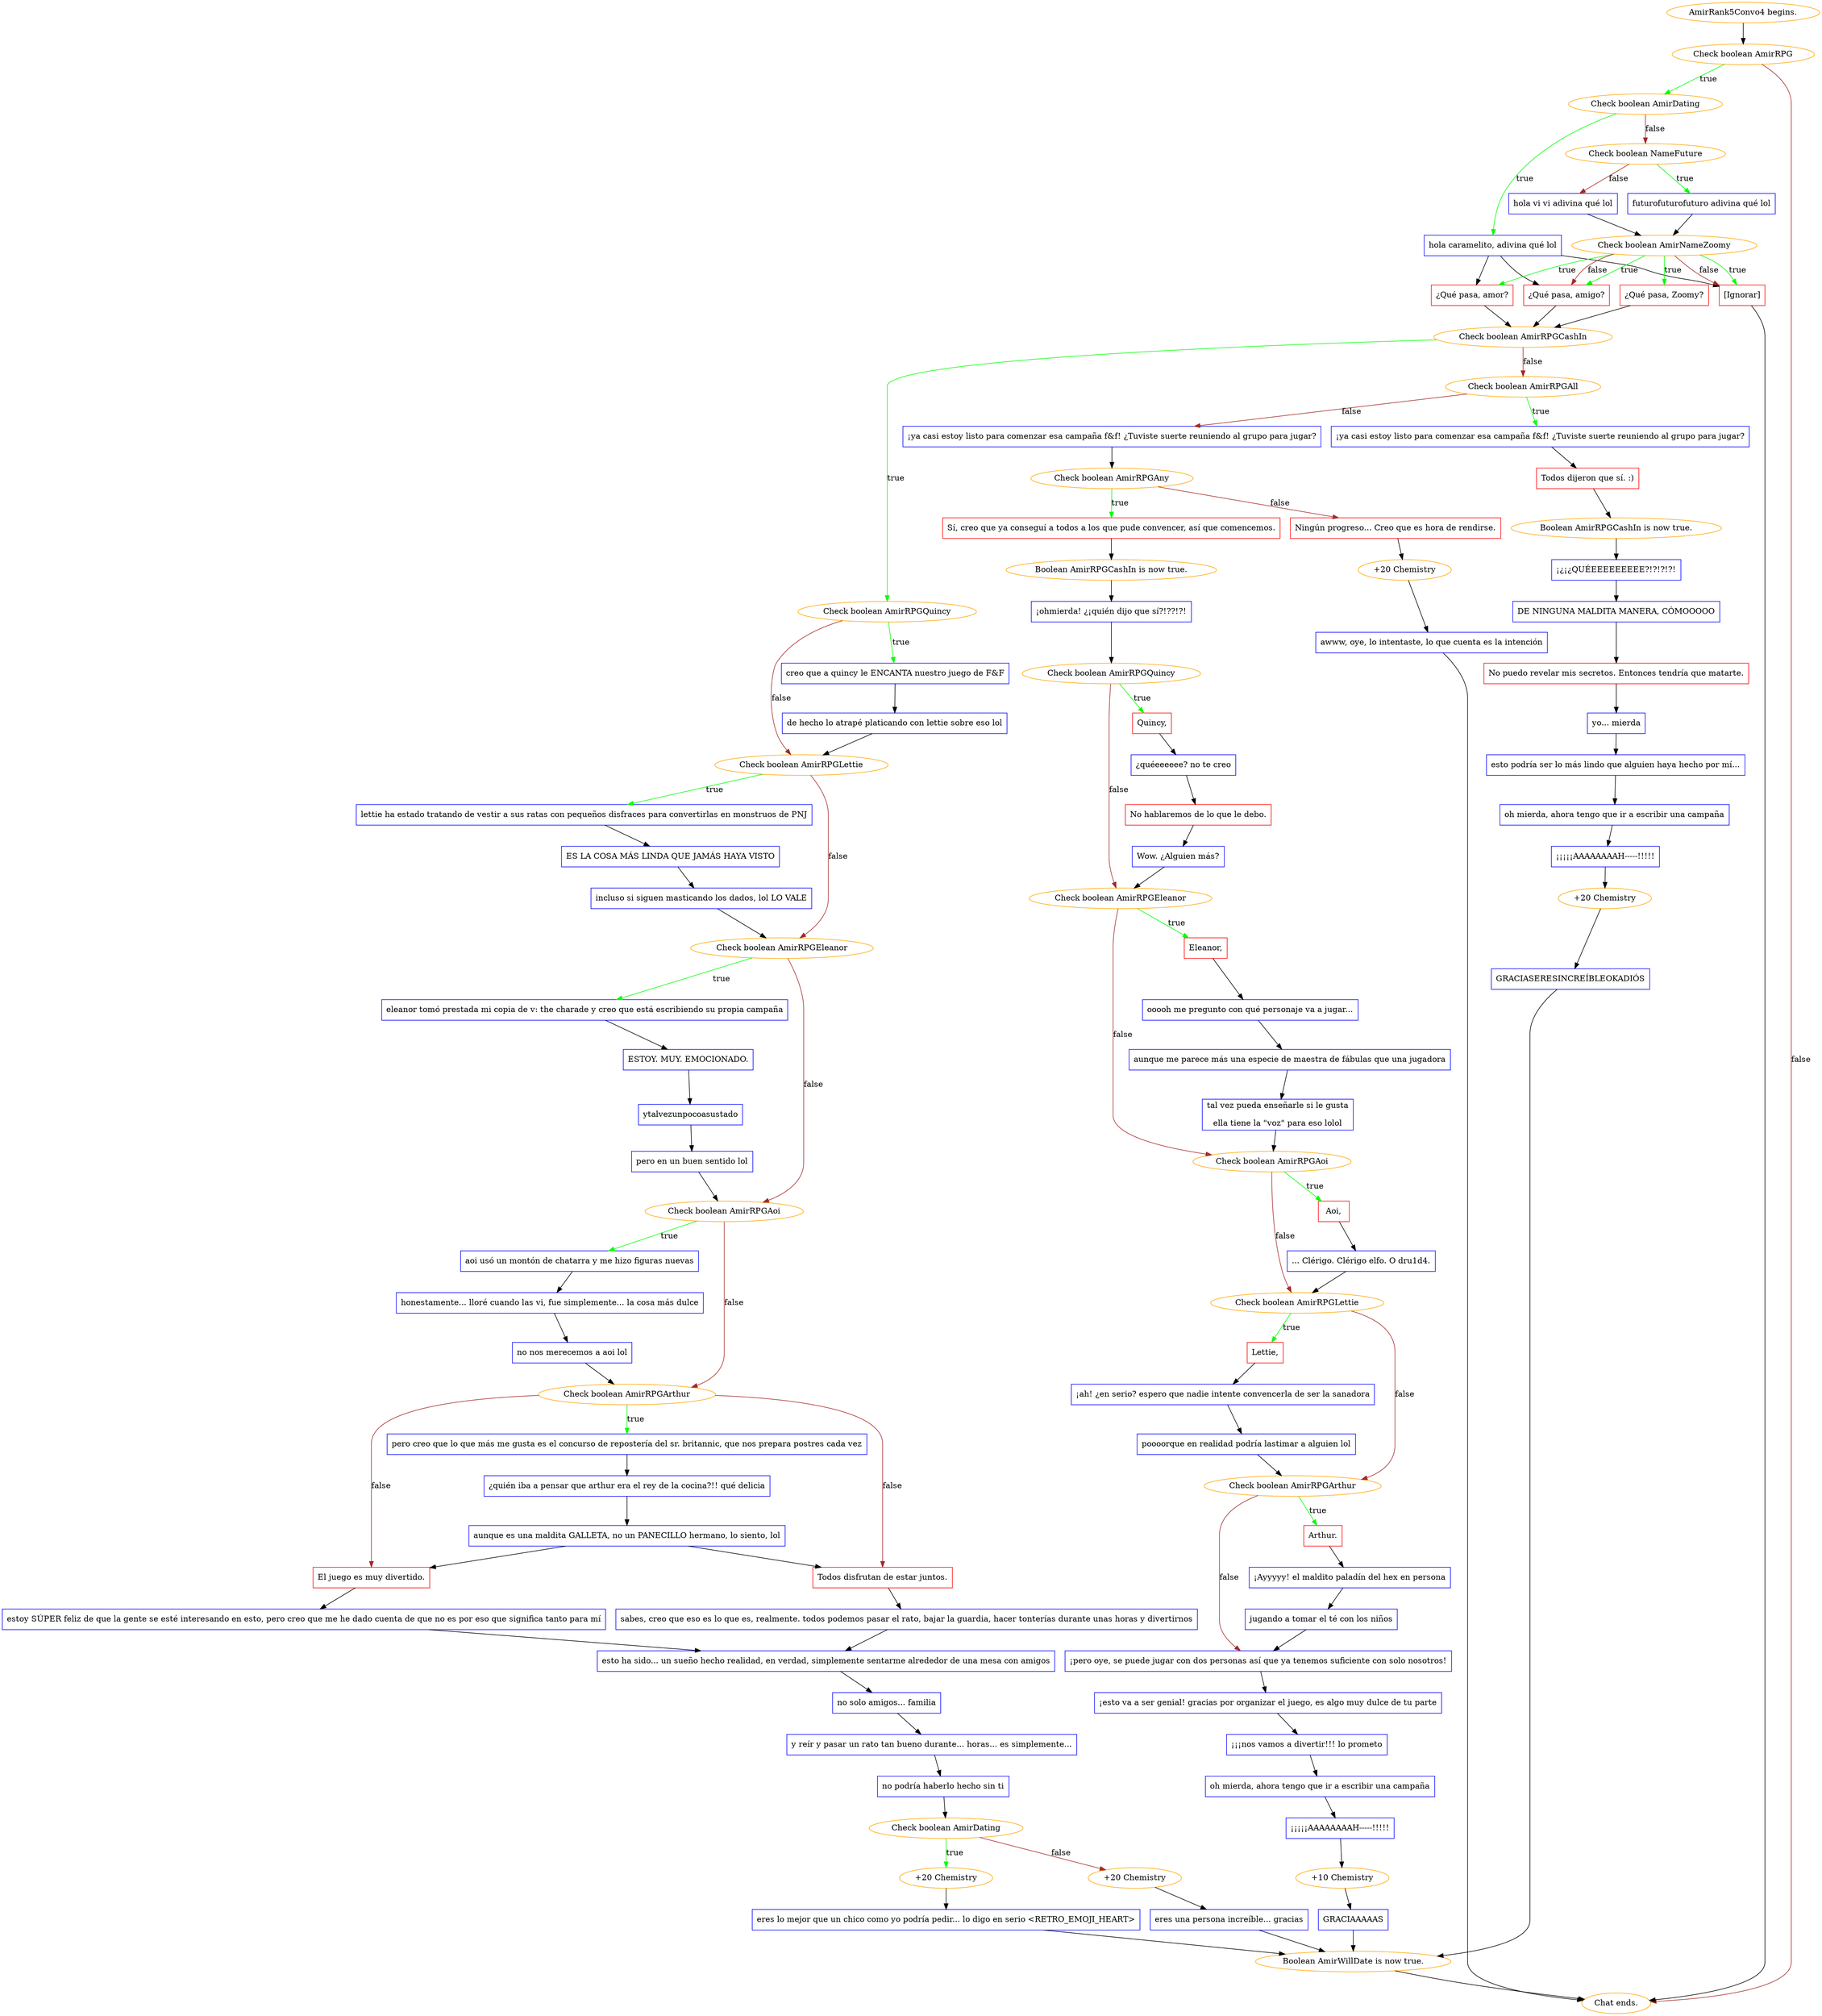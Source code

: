 digraph {
	"AmirRank5Convo4 begins." [color=orange];
		"AmirRank5Convo4 begins." -> j3858128195;
	j3858128195 [label="Check boolean AmirRPG",color=orange];
		j3858128195 -> j3476817092 [label=true,color=green];
		j3858128195 -> "Chat ends." [label=false,color=brown];
	j3476817092 [label="Check boolean AmirDating",color=orange];
		j3476817092 -> j2981425508 [label=true,color=green];
		j3476817092 -> j2625634134 [label=false,color=brown];
	"Chat ends." [color=orange];
	j2981425508 [label="hola caramelito, adivina qué lol",shape=box,color=blue];
		j2981425508 -> j1512434818;
		j2981425508 -> j1889594865;
		j2981425508 -> j984287941;
	j2625634134 [label="Check boolean NameFuture",color=orange];
		j2625634134 -> j873632997 [label=true,color=green];
		j2625634134 -> j1867283265 [label=false,color=brown];
	j1512434818 [label="¿Qué pasa, amor?",shape=box,color=red];
		j1512434818 -> j2469310741;
	j1889594865 [label="¿Qué pasa, amigo?",shape=box,color=red];
		j1889594865 -> j2469310741;
	j984287941 [label="[Ignorar]",shape=box,color=red];
		j984287941 -> "Chat ends.";
	j873632997 [label="futurofuturofuturo adivina qué lol",shape=box,color=blue];
		j873632997 -> j851589662;
	j1867283265 [label="hola vi vi adivina qué lol",shape=box,color=blue];
		j1867283265 -> j851589662;
	j2469310741 [label="Check boolean AmirRPGCashIn",color=orange];
		j2469310741 -> j829204582 [label=true,color=green];
		j2469310741 -> j2963346952 [label=false,color=brown];
	j851589662 [label="Check boolean AmirNameZoomy",color=orange];
		j851589662 -> j1512434818 [label=true,color=green];
		j851589662 -> j479987953 [label=true,color=green];
		j851589662 -> j1889594865 [label=true,color=green];
		j851589662 -> j984287941 [label=true,color=green];
		j851589662 -> j1889594865 [label=false,color=brown];
		j851589662 -> j984287941 [label=false,color=brown];
	j829204582 [label="Check boolean AmirRPGQuincy",color=orange];
		j829204582 -> j4280804145 [label=true,color=green];
		j829204582 -> j349346713 [label=false,color=brown];
	j2963346952 [label="Check boolean AmirRPGAll",color=orange];
		j2963346952 -> j3198957040 [label=true,color=green];
		j2963346952 -> j2115394864 [label=false,color=brown];
	j479987953 [label="¿Qué pasa, Zoomy?",shape=box,color=red];
		j479987953 -> j2469310741;
	j4280804145 [label="creo que a quincy le ENCANTA nuestro juego de F&F",shape=box,color=blue];
		j4280804145 -> j548031644;
	j349346713 [label="Check boolean AmirRPGLettie",color=orange];
		j349346713 -> j352349618 [label=true,color=green];
		j349346713 -> j579735831 [label=false,color=brown];
	j3198957040 [label="¡ya casi estoy listo para comenzar esa campaña f&f! ¿Tuviste suerte reuniendo al grupo para jugar?",shape=box,color=blue];
		j3198957040 -> j4014176685;
	j2115394864 [label="¡ya casi estoy listo para comenzar esa campaña f&f! ¿Tuviste suerte reuniendo al grupo para jugar?",shape=box,color=blue];
		j2115394864 -> j516058989;
	j548031644 [label="de hecho lo atrapé platicando con lettie sobre eso lol",shape=box,color=blue];
		j548031644 -> j349346713;
	j352349618 [label="lettie ha estado tratando de vestir a sus ratas con pequeños disfraces para convertirlas en monstruos de PNJ",shape=box,color=blue];
		j352349618 -> j2783904700;
	j579735831 [label="Check boolean AmirRPGEleanor",color=orange];
		j579735831 -> j2246007493 [label=true,color=green];
		j579735831 -> j1044804211 [label=false,color=brown];
	j4014176685 [label="Todos dijeron que sí. :)",shape=box,color=red];
		j4014176685 -> j1235845171;
	j516058989 [label="Check boolean AmirRPGAny",color=orange];
		j516058989 -> j1357534164 [label=true,color=green];
		j516058989 -> j1194191903 [label=false,color=brown];
	j2783904700 [label="ES LA COSA MÁS LINDA QUE JAMÁS HAYA VISTO",shape=box,color=blue];
		j2783904700 -> j2098102182;
	j2246007493 [label="eleanor tomó prestada mi copia de v: the charade y creo que está escribiendo su propia campaña",shape=box,color=blue];
		j2246007493 -> j1490142787;
	j1044804211 [label="Check boolean AmirRPGAoi",color=orange];
		j1044804211 -> j177956396 [label=true,color=green];
		j1044804211 -> j400474391 [label=false,color=brown];
	j1235845171 [label="Boolean AmirRPGCashIn is now true.",color=orange];
		j1235845171 -> j1211657640;
	j1357534164 [label="Sí, creo que ya conseguí a todos a los que pude convencer, así que comencemos.",shape=box,color=red];
		j1357534164 -> j3991886433;
	j1194191903 [label="Ningún progreso... Creo que es hora de rendirse.",shape=box,color=red];
		j1194191903 -> j4036636925;
	j2098102182 [label="incluso si siguen masticando los dados, lol LO VALE",shape=box,color=blue];
		j2098102182 -> j579735831;
	j1490142787 [label="ESTOY. MUY. EMOCIONADO.",shape=box,color=blue];
		j1490142787 -> j505806953;
	j177956396 [label="aoi usó un montón de chatarra y me hizo figuras nuevas",shape=box,color=blue];
		j177956396 -> j2378595554;
	j400474391 [label="Check boolean AmirRPGArthur",color=orange];
		j400474391 -> j1908147008 [label=true,color=green];
		j400474391 -> j742009270 [label=false,color=brown];
		j400474391 -> j1007295826 [label=false,color=brown];
	j1211657640 [label="¡¿¡¿QUÉEEEEEEEEE?!?!?!?!",shape=box,color=blue];
		j1211657640 -> j805464325;
	j3991886433 [label="Boolean AmirRPGCashIn is now true.",color=orange];
		j3991886433 -> j1799279734;
	j4036636925 [label="+20 Chemistry",color=orange];
		j4036636925 -> j60504469;
	j505806953 [label="ytalvezunpocoasustado",shape=box,color=blue];
		j505806953 -> j2805610015;
	j2378595554 [label="honestamente... lloré cuando las vi, fue simplemente... la cosa más dulce",shape=box,color=blue];
		j2378595554 -> j3193080720;
	j1908147008 [label="pero creo que lo que más me gusta es el concurso de repostería del sr. britannic, que nos prepara postres cada vez",shape=box,color=blue];
		j1908147008 -> j1368640807;
	j742009270 [label="El juego es muy divertido.",shape=box,color=red];
		j742009270 -> j2520679327;
	j1007295826 [label="Todos disfrutan de estar juntos.",shape=box,color=red];
		j1007295826 -> j2426615414;
	j805464325 [label="DE NINGUNA MALDITA MANERA, CÓMOOOOO",shape=box,color=blue];
		j805464325 -> j3619897090;
	j1799279734 [label="¡ohmierda! ¿¡quién dijo que sí?!??!?!",shape=box,color=blue];
		j1799279734 -> j1247058907;
	j60504469 [label="awww, oye, lo intentaste, lo que cuenta es la intención",shape=box,color=blue];
		j60504469 -> "Chat ends.";
	j2805610015 [label="pero en un buen sentido lol",shape=box,color=blue];
		j2805610015 -> j1044804211;
	j3193080720 [label="no nos merecemos a aoi lol",shape=box,color=blue];
		j3193080720 -> j400474391;
	j1368640807 [label="¿quién iba a pensar que arthur era el rey de la cocina?!! qué delicia",shape=box,color=blue];
		j1368640807 -> j2933885932;
	j2520679327 [label="estoy SÚPER feliz de que la gente se esté interesando en esto, pero creo que me he dado cuenta de que no es por eso que significa tanto para mí",shape=box,color=blue];
		j2520679327 -> j1193803158;
	j2426615414 [label="sabes, creo que eso es lo que es, realmente. todos podemos pasar el rato, bajar la guardia, hacer tonterías durante unas horas y divertirnos",shape=box,color=blue];
		j2426615414 -> j1193803158;
	j3619897090 [label="No puedo revelar mis secretos. Entonces tendría que matarte.",shape=box,color=red];
		j3619897090 -> j2010874405;
	j1247058907 [label="Check boolean AmirRPGQuincy",color=orange];
		j1247058907 -> j1615489526 [label=true,color=green];
		j1247058907 -> j747612989 [label=false,color=brown];
	j2933885932 [label="aunque es una maldita GALLETA, no un PANECILLO hermano, lo siento, lol",shape=box,color=blue];
		j2933885932 -> j742009270;
		j2933885932 -> j1007295826;
	j1193803158 [label="esto ha sido... un sueño hecho realidad, en verdad, simplemente sentarme alrededor de una mesa con amigos",shape=box,color=blue];
		j1193803158 -> j692942248;
	j2010874405 [label="yo... mierda",shape=box,color=blue];
		j2010874405 -> j2563171035;
	j1615489526 [label="Quincy,",shape=box,color=red];
		j1615489526 -> j3988301775;
	j747612989 [label="Check boolean AmirRPGEleanor",color=orange];
		j747612989 -> j2475338813 [label=true,color=green];
		j747612989 -> j4013696291 [label=false,color=brown];
	j692942248 [label="no solo amigos... familia",shape=box,color=blue];
		j692942248 -> j1163119141;
	j2563171035 [label="esto podría ser lo más lindo que alguien haya hecho por mí...",shape=box,color=blue];
		j2563171035 -> j2220615085;
	j3988301775 [label="¿quéeeeeee? no te creo",shape=box,color=blue];
		j3988301775 -> j3062820283;
	j2475338813 [label="Eleanor,",shape=box,color=red];
		j2475338813 -> j524222750;
	j4013696291 [label="Check boolean AmirRPGAoi",color=orange];
		j4013696291 -> j3583438762 [label=true,color=green];
		j4013696291 -> j116997806 [label=false,color=brown];
	j1163119141 [label="y reír y pasar un rato tan bueno durante... horas... es simplemente...",shape=box,color=blue];
		j1163119141 -> j3406371065;
	j2220615085 [label="oh mierda, ahora tengo que ir a escribir una campaña",shape=box,color=blue];
		j2220615085 -> j3533351623;
	j3062820283 [label="No hablaremos de lo que le debo.",shape=box,color=red];
		j3062820283 -> j2868221934;
	j524222750 [label="ooooh me pregunto con qué personaje va a jugar...",shape=box,color=blue];
		j524222750 -> j937228695;
	j3583438762 [label="Aoi,",shape=box,color=red];
		j3583438762 -> j1078150950;
	j116997806 [label="Check boolean AmirRPGLettie",color=orange];
		j116997806 -> j2471913197 [label=true,color=green];
		j116997806 -> j994198793 [label=false,color=brown];
	j3406371065 [label="no podría haberlo hecho sin ti",shape=box,color=blue];
		j3406371065 -> j3015855926;
	j3533351623 [label="¡¡¡¡¡AAAAAAAAH-----!!!!!",shape=box,color=blue];
		j3533351623 -> j3066762740;
	j2868221934 [label="Wow. ¿Alguien más?",shape=box,color=blue];
		j2868221934 -> j747612989;
	j937228695 [label="aunque me parece más una especie de maestra de fábulas que una jugadora",shape=box,color=blue];
		j937228695 -> j166283794;
	j1078150950 [label="... Clérigo. Clérigo elfo. O dru1d4.",shape=box,color=blue];
		j1078150950 -> j116997806;
	j2471913197 [label="Lettie,",shape=box,color=red];
		j2471913197 -> j250244871;
	j994198793 [label="Check boolean AmirRPGArthur",color=orange];
		j994198793 -> j1766325692 [label=true,color=green];
		j994198793 -> j1173219059 [label=false,color=brown];
	j3015855926 [label="Check boolean AmirDating",color=orange];
		j3015855926 -> j2281440032 [label=true,color=green];
		j3015855926 -> j731906855 [label=false,color=brown];
	j3066762740 [label="+20 Chemistry",color=orange];
		j3066762740 -> j3059122974;
	j166283794 [label="tal vez pueda enseñarle si le gusta
ella tiene la \"voz\" para eso lolol",shape=box,color=blue];
		j166283794 -> j4013696291;
	j250244871 [label="¡ah! ¿en serio? espero que nadie intente convencerla de ser la sanadora",shape=box,color=blue];
		j250244871 -> j2080656967;
	j1766325692 [label="Arthur.",shape=box,color=red];
		j1766325692 -> j1788945864;
	j1173219059 [label="¡pero oye, se puede jugar con dos personas así que ya tenemos suficiente con solo nosotros!",shape=box,color=blue];
		j1173219059 -> j272973949;
	j2281440032 [label="+20 Chemistry",color=orange];
		j2281440032 -> j1944827575;
	j731906855 [label="+20 Chemistry",color=orange];
		j731906855 -> j2824890051;
	j3059122974 [label="GRACIASERESINCREÍBLEOKADIÓS",shape=box,color=blue];
		j3059122974 -> j661208215;
	j2080656967 [label="poooorque en realidad podría lastimar a alguien lol",shape=box,color=blue];
		j2080656967 -> j994198793;
	j1788945864 [label="¡Ayyyyy! el maldito paladín del hex en persona",shape=box,color=blue];
		j1788945864 -> j1651699394;
	j272973949 [label="¡esto va a ser genial! gracias por organizar el juego, es algo muy dulce de tu parte",shape=box,color=blue];
		j272973949 -> j1061365016;
	j1944827575 [label="eres lo mejor que un chico como yo podría pedir... lo digo en serio <RETRO_EMOJI_HEART>",shape=box,color=blue];
		j1944827575 -> j661208215;
	j2824890051 [label="eres una persona increíble... gracias",shape=box,color=blue];
		j2824890051 -> j661208215;
	j661208215 [label="Boolean AmirWillDate is now true.",color=orange];
		j661208215 -> "Chat ends.";
	j1651699394 [label="jugando a tomar el té con los niños",shape=box,color=blue];
		j1651699394 -> j1173219059;
	j1061365016 [label="¡¡¡nos vamos a divertir!!! lo prometo",shape=box,color=blue];
		j1061365016 -> j3868716972;
	j3868716972 [label="oh mierda, ahora tengo que ir a escribir una campaña",shape=box,color=blue];
		j3868716972 -> j2470827640;
	j2470827640 [label="¡¡¡¡¡AAAAAAAAH-----!!!!!",shape=box,color=blue];
		j2470827640 -> j465257159;
	j465257159 [label="+10 Chemistry",color=orange];
		j465257159 -> j4249010826;
	j4249010826 [label="GRACIAAAAAS",shape=box,color=blue];
		j4249010826 -> j661208215;
}